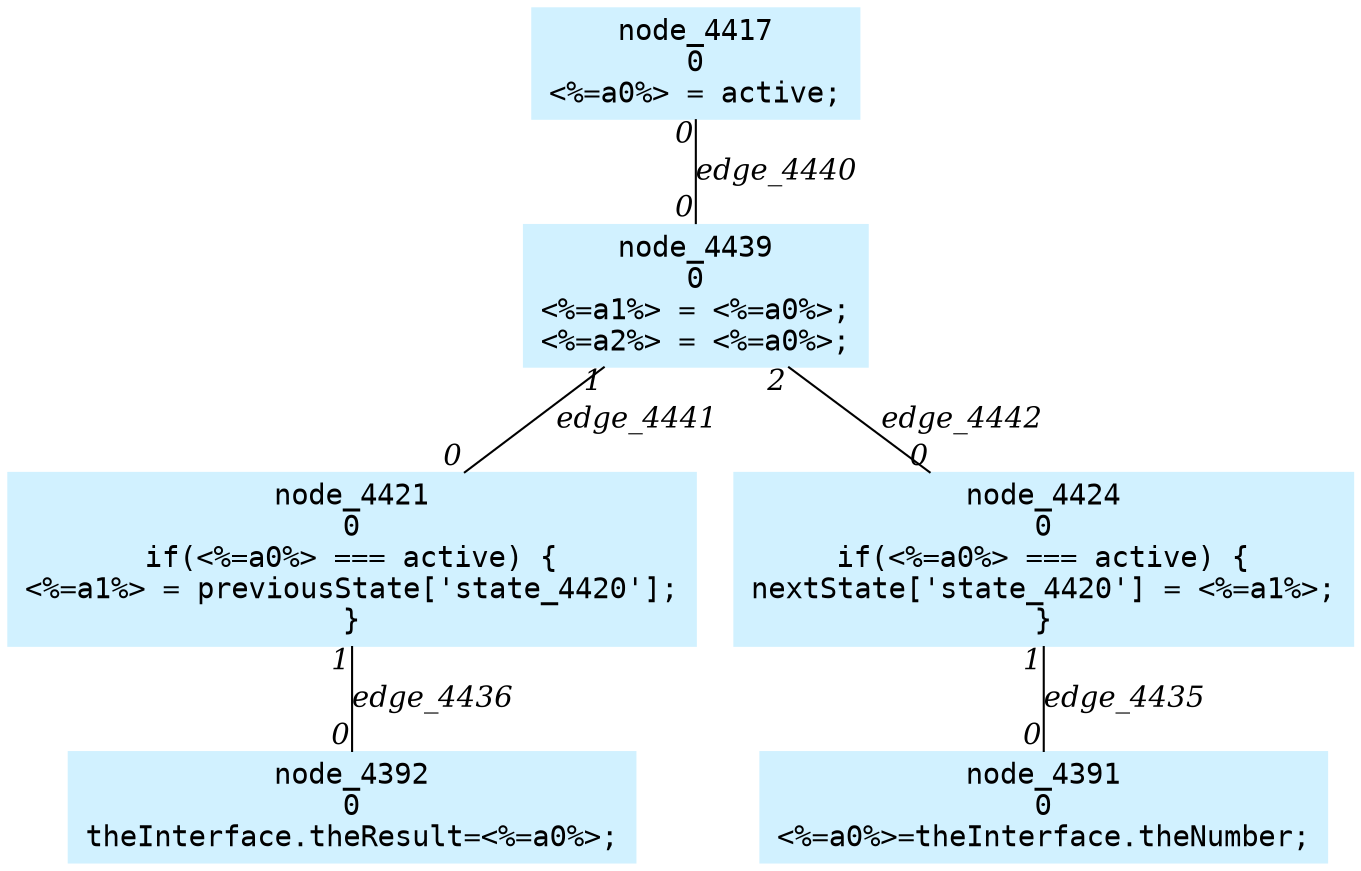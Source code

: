 digraph g{node_4391 [shape=box, style=filled, color="#d1f1ff", fontname="Courier", label="node_4391
0
<%=a0%>=theInterface.theNumber;
" ]
node_4392 [shape=box, style=filled, color="#d1f1ff", fontname="Courier", label="node_4392
0
theInterface.theResult=<%=a0%>;
" ]
node_4417 [shape=box, style=filled, color="#d1f1ff", fontname="Courier", label="node_4417
0
<%=a0%> = active;
" ]
node_4421 [shape=box, style=filled, color="#d1f1ff", fontname="Courier", label="node_4421
0
if(<%=a0%> === active) {
<%=a1%> = previousState['state_4420'];
}
" ]
node_4424 [shape=box, style=filled, color="#d1f1ff", fontname="Courier", label="node_4424
0
if(<%=a0%> === active) {
nextState['state_4420'] = <%=a1%>;
}
" ]
node_4439 [shape=box, style=filled, color="#d1f1ff", fontname="Courier", label="node_4439
0
<%=a1%> = <%=a0%>;
<%=a2%> = <%=a0%>;
" ]
node_4424 -> node_4391 [dir=none, arrowHead=none, fontname="Times-Italic", label="edge_4435",  headlabel="0", taillabel="1" ]
node_4421 -> node_4392 [dir=none, arrowHead=none, fontname="Times-Italic", label="edge_4436",  headlabel="0", taillabel="1" ]
node_4417 -> node_4439 [dir=none, arrowHead=none, fontname="Times-Italic", label="edge_4440",  headlabel="0", taillabel="0" ]
node_4439 -> node_4421 [dir=none, arrowHead=none, fontname="Times-Italic", label="edge_4441",  headlabel="0", taillabel="1" ]
node_4439 -> node_4424 [dir=none, arrowHead=none, fontname="Times-Italic", label="edge_4442",  headlabel="0", taillabel="2" ]
}